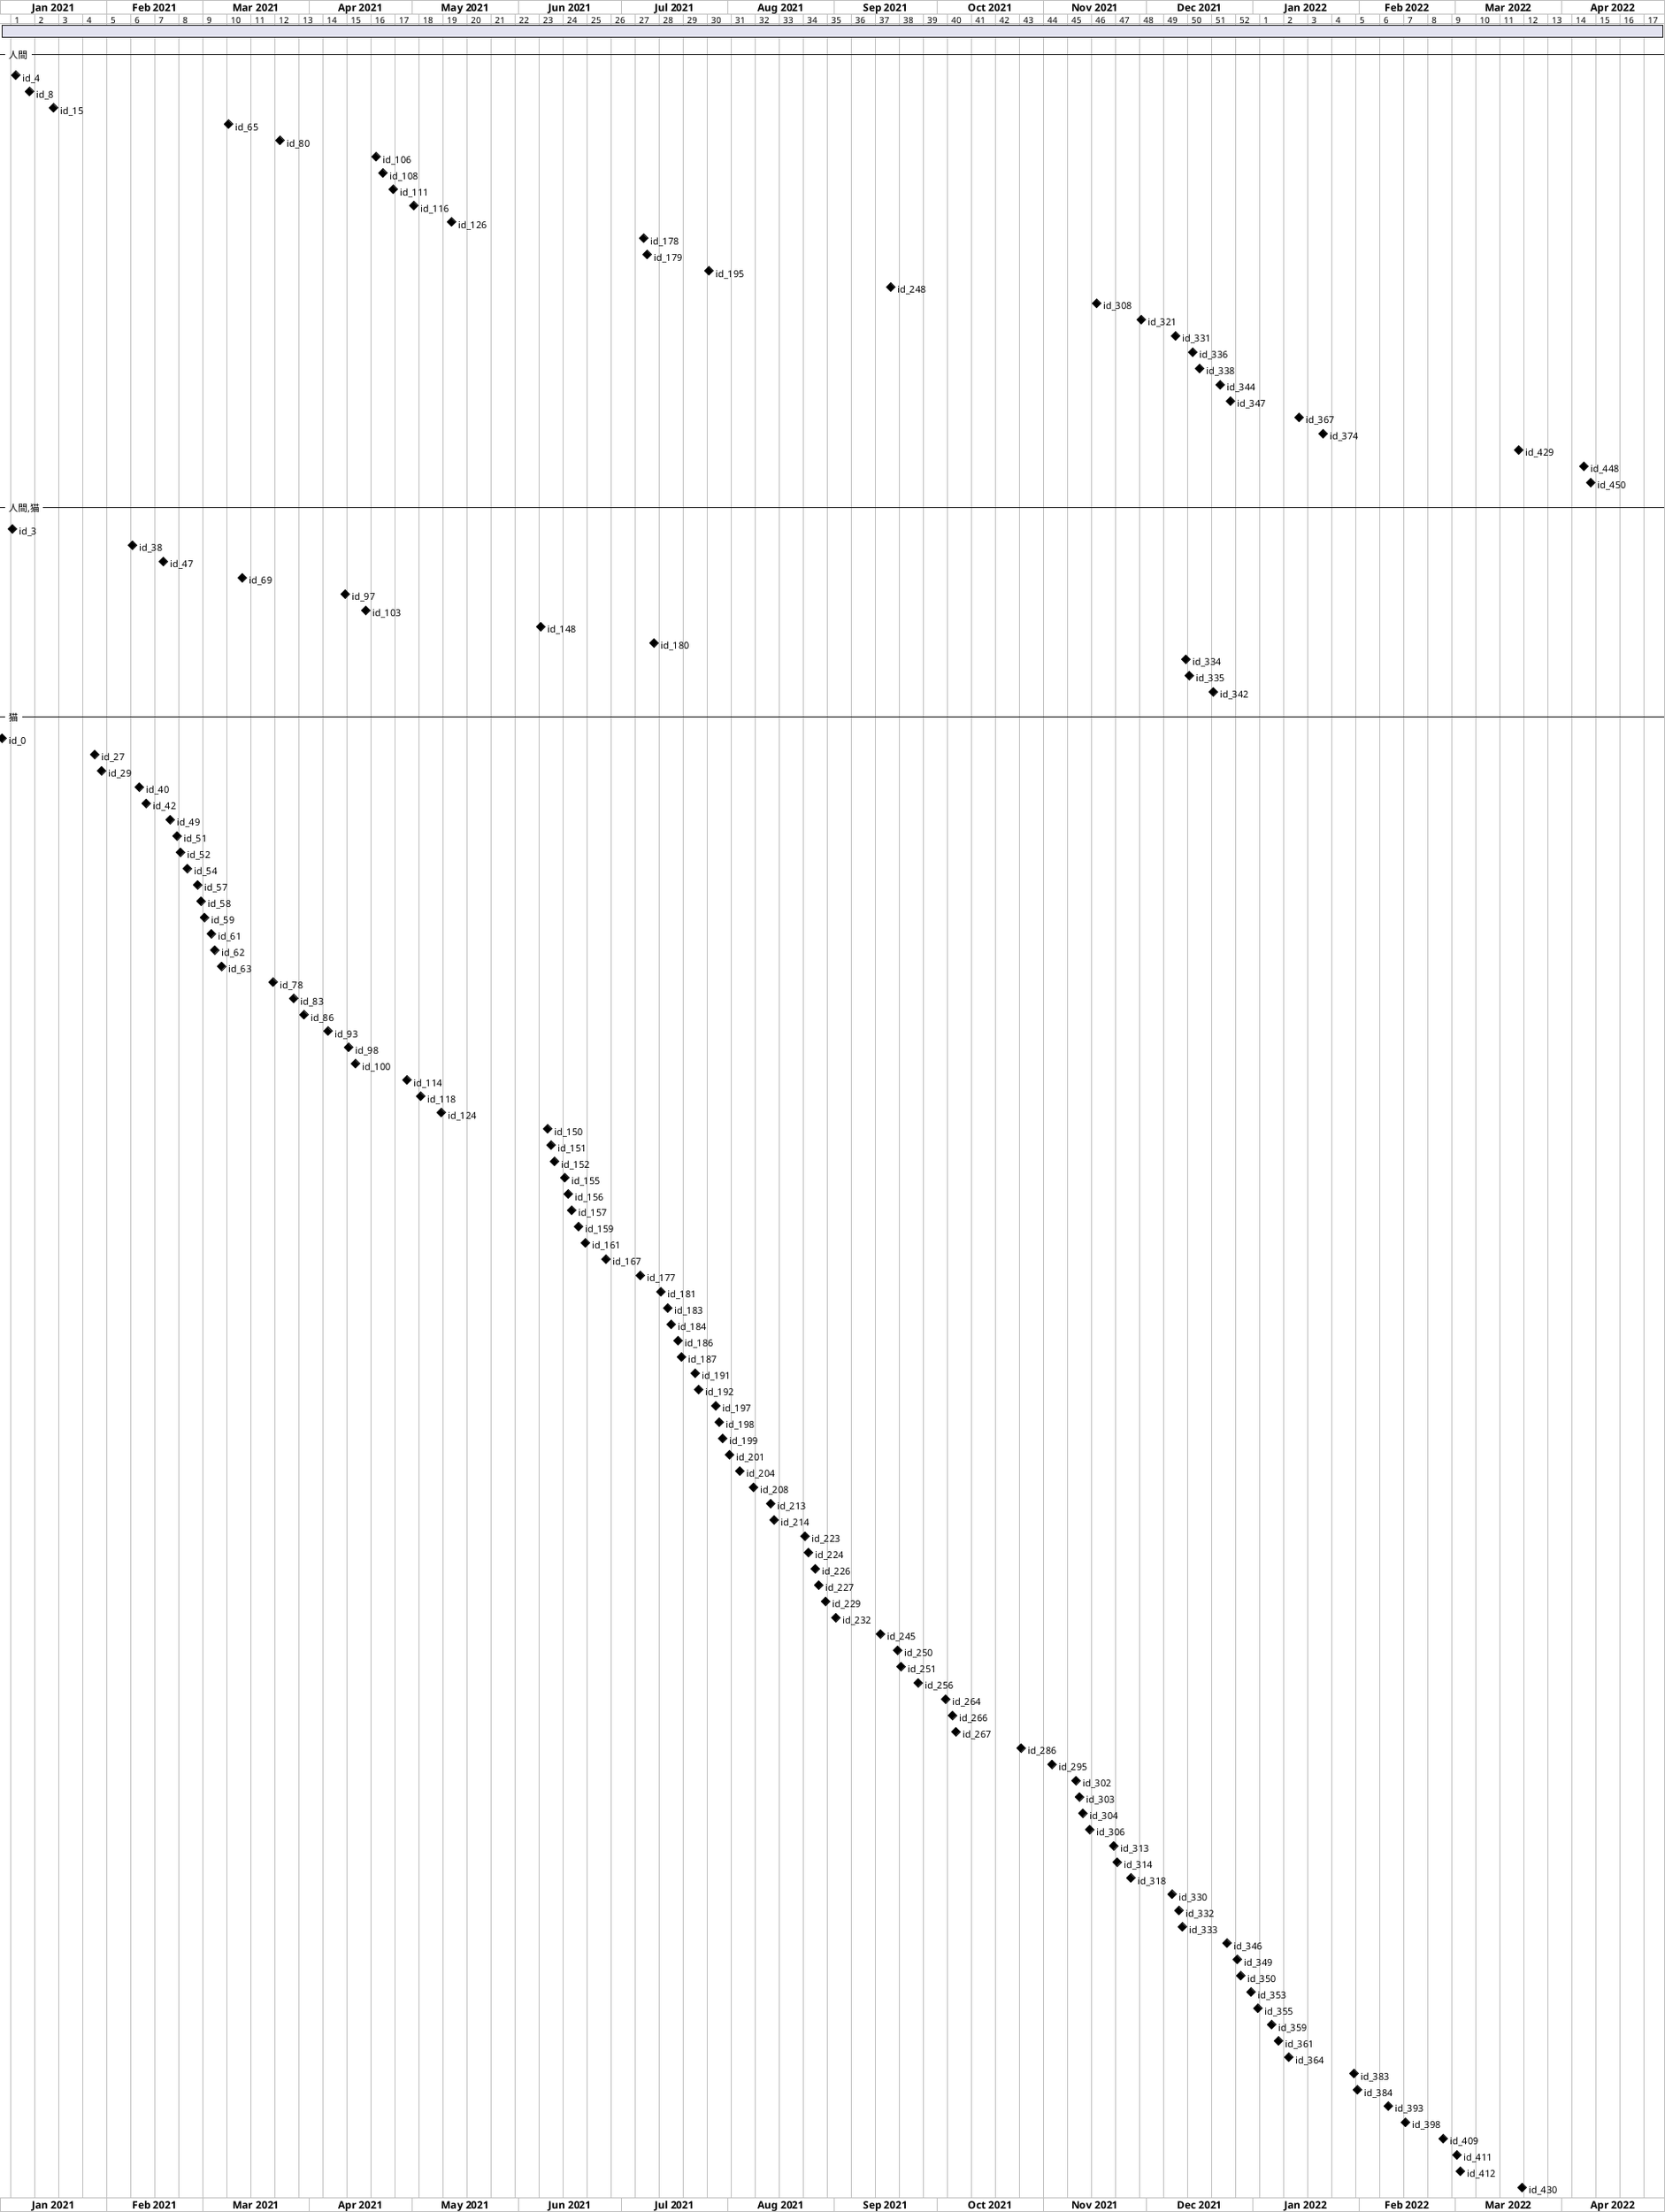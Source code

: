 @startgantt
Project starts 2021-1-01
[ ] starts 2021-1-01 and ends 2022-4-30
printscale weekly
-- 人間 --
[id_4] happens 2021-01-05
[id_8] happens 2021-01-09
[id_15] happens 2021-01-16
[id_65] happens 2021-03-08
[id_80] happens 2021-03-23
[id_106] happens 2021-04-20
[id_108] happens 2021-04-22
[id_111] happens 2021-04-25
[id_116] happens 2021-05-01
[id_126] happens 2021-05-12
[id_178] happens 2021-07-07
[id_179] happens 2021-07-08
[id_195] happens 2021-07-26
[id_248] happens 2021-09-17
[id_308] happens 2021-11-16
[id_321] happens 2021-11-29
[id_331] happens 2021-12-09
[id_336] happens 2021-12-14
[id_338] happens 2021-12-16
[id_344] happens 2021-12-22
[id_347] happens 2021-12-25
[id_367] happens 2022-01-14
[id_374] happens 2022-01-21
[id_429] happens 2022-03-19
[id_448] happens 2022-04-07
[id_450] happens 2022-04-09
-- 人間,猫 --
[id_3] happens 2021-01-04
[id_38] happens 2021-02-08
[id_47] happens 2021-02-17
[id_69] happens 2021-03-12
[id_97] happens 2021-04-11
[id_103] happens 2021-04-17
[id_148] happens 2021-06-07
[id_180] happens 2021-07-10
[id_334] happens 2021-12-12
[id_335] happens 2021-12-13
[id_342] happens 2021-12-20
-- 猫 --
[id_0] happens 2021-01-01
[id_27] happens 2021-01-28
[id_29] happens 2021-01-30
[id_40] happens 2021-02-10
[id_42] happens 2021-02-12
[id_49] happens 2021-02-19
[id_51] happens 2021-02-21
[id_52] happens 2021-02-22
[id_54] happens 2021-02-24
[id_57] happens 2021-02-27
[id_58] happens 2021-02-28
[id_59] happens 2021-03-01
[id_61] happens 2021-03-03
[id_62] happens 2021-03-04
[id_63] happens 2021-03-06
[id_78] happens 2021-03-21
[id_83] happens 2021-03-27
[id_86] happens 2021-03-30
[id_93] happens 2021-04-06
[id_98] happens 2021-04-12
[id_100] happens 2021-04-14
[id_114] happens 2021-04-29
[id_118] happens 2021-05-03
[id_124] happens 2021-05-09
[id_150] happens 2021-06-09
[id_151] happens 2021-06-10
[id_152] happens 2021-06-11
[id_155] happens 2021-06-14
[id_156] happens 2021-06-15
[id_157] happens 2021-06-16
[id_159] happens 2021-06-18
[id_161] happens 2021-06-20
[id_167] happens 2021-06-26
[id_177] happens 2021-07-06
[id_181] happens 2021-07-12
[id_183] happens 2021-07-14
[id_184] happens 2021-07-15
[id_186] happens 2021-07-17
[id_187] happens 2021-07-18
[id_191] happens 2021-07-22
[id_192] happens 2021-07-23
[id_197] happens 2021-07-28
[id_198] happens 2021-07-29
[id_199] happens 2021-07-30
[id_201] happens 2021-08-01
[id_204] happens 2021-08-04
[id_208] happens 2021-08-08
[id_213] happens 2021-08-13
[id_214] happens 2021-08-14
[id_223] happens 2021-08-23
[id_224] happens 2021-08-24
[id_226] happens 2021-08-26
[id_227] happens 2021-08-27
[id_229] happens 2021-08-29
[id_232] happens 2021-09-01
[id_245] happens 2021-09-14
[id_250] happens 2021-09-19
[id_251] happens 2021-09-20
[id_256] happens 2021-09-25
[id_264] happens 2021-10-03
[id_266] happens 2021-10-05
[id_267] happens 2021-10-06
[id_286] happens 2021-10-25
[id_295] happens 2021-11-03
[id_302] happens 2021-11-10
[id_303] happens 2021-11-11
[id_304] happens 2021-11-12
[id_306] happens 2021-11-14
[id_313] happens 2021-11-21
[id_314] happens 2021-11-22
[id_318] happens 2021-11-26
[id_330] happens 2021-12-08
[id_332] happens 2021-12-10
[id_333] happens 2021-12-11
[id_346] happens 2021-12-24
[id_349] happens 2021-12-27
[id_350] happens 2021-12-28
[id_353] happens 2021-12-31
[id_355] happens 2022-01-02
[id_359] happens 2022-01-06
[id_361] happens 2022-01-08
[id_364] happens 2022-01-11
[id_383] happens 2022-01-30
[id_384] happens 2022-01-31
[id_393] happens 2022-02-09
[id_398] happens 2022-02-14
[id_409] happens 2022-02-25
[id_411] happens 2022-03-01
[id_412] happens 2022-03-02
[id_430] happens 2022-03-20
@endgantt
